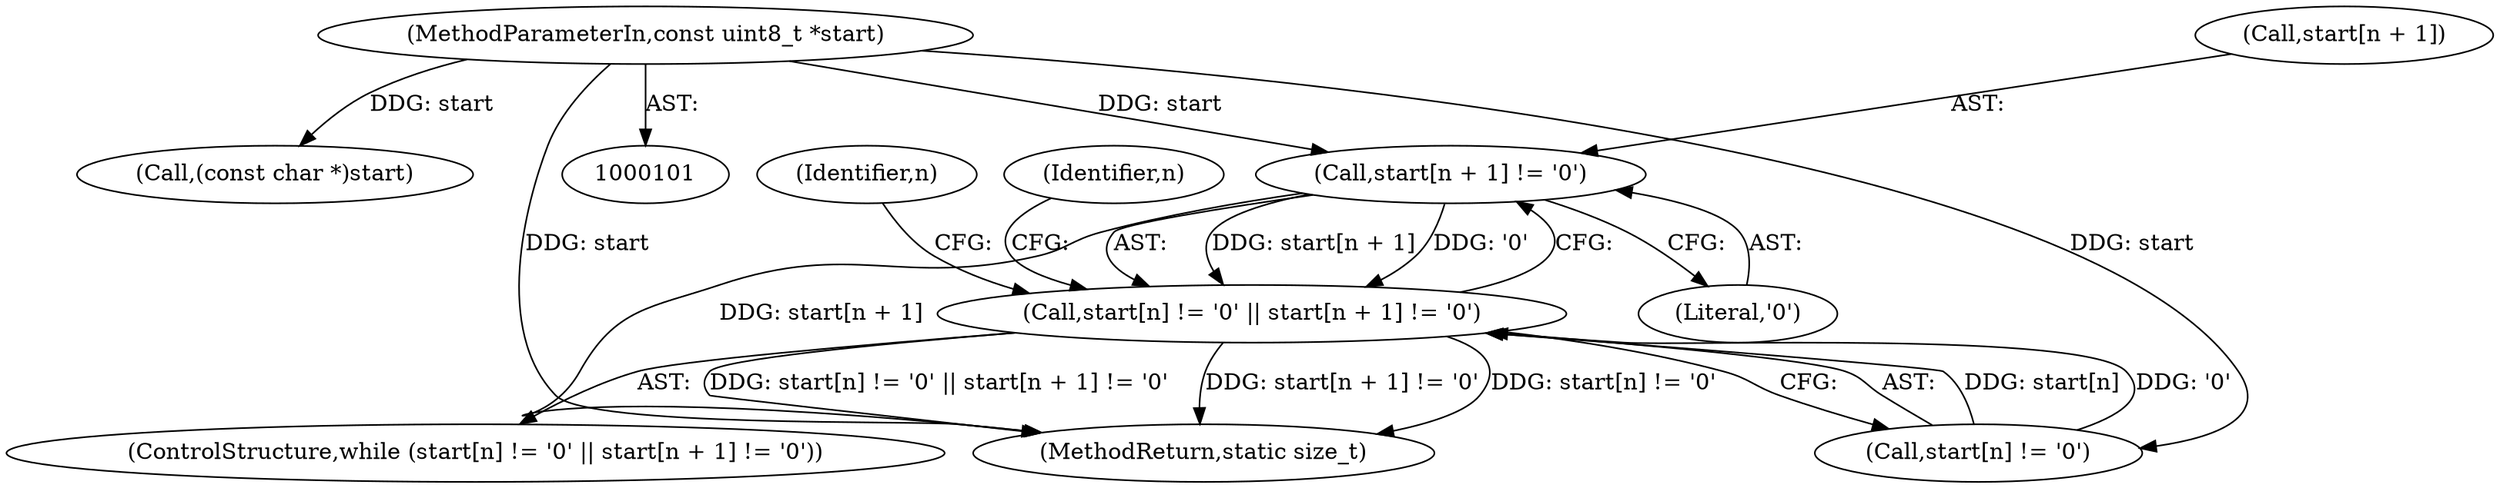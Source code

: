 digraph "1_Android_7a3246b870ddd11861eda2ab458b11d723c7f62c@array" {
"1000132" [label="(Call,start[n + 1] != '\0')"];
"1000102" [label="(MethodParameterIn,const uint8_t *start)"];
"1000126" [label="(Call,start[n] != '\0' || start[n + 1] != '\0')"];
"1000141" [label="(Identifier,n)"];
"1000127" [label="(Call,start[n] != '\0')"];
"1000125" [label="(ControlStructure,while (start[n] != '\0' || start[n + 1] != '\0'))"];
"1000138" [label="(Literal,'\0')"];
"1000133" [label="(Call,start[n + 1])"];
"1000147" [label="(MethodReturn,static size_t)"];
"1000126" [label="(Call,start[n] != '\0' || start[n + 1] != '\0')"];
"1000102" [label="(MethodParameterIn,const uint8_t *start)"];
"1000132" [label="(Call,start[n + 1] != '\0')"];
"1000117" [label="(Call,(const char *)start)"];
"1000145" [label="(Identifier,n)"];
"1000132" -> "1000126"  [label="AST: "];
"1000132" -> "1000138"  [label="CFG: "];
"1000133" -> "1000132"  [label="AST: "];
"1000138" -> "1000132"  [label="AST: "];
"1000126" -> "1000132"  [label="CFG: "];
"1000132" -> "1000147"  [label="DDG: start[n + 1]"];
"1000132" -> "1000126"  [label="DDG: start[n + 1]"];
"1000132" -> "1000126"  [label="DDG: '\0'"];
"1000102" -> "1000132"  [label="DDG: start"];
"1000102" -> "1000101"  [label="AST: "];
"1000102" -> "1000147"  [label="DDG: start"];
"1000102" -> "1000117"  [label="DDG: start"];
"1000102" -> "1000127"  [label="DDG: start"];
"1000126" -> "1000125"  [label="AST: "];
"1000126" -> "1000127"  [label="CFG: "];
"1000127" -> "1000126"  [label="AST: "];
"1000141" -> "1000126"  [label="CFG: "];
"1000145" -> "1000126"  [label="CFG: "];
"1000126" -> "1000147"  [label="DDG: start[n] != '\0' || start[n + 1] != '\0'"];
"1000126" -> "1000147"  [label="DDG: start[n + 1] != '\0'"];
"1000126" -> "1000147"  [label="DDG: start[n] != '\0'"];
"1000127" -> "1000126"  [label="DDG: start[n]"];
"1000127" -> "1000126"  [label="DDG: '\0'"];
}
